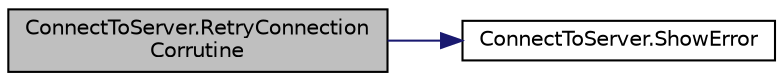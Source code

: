 digraph "ConnectToServer.RetryConnectionCorrutine"
{
 // INTERACTIVE_SVG=YES
 // LATEX_PDF_SIZE
  bgcolor="transparent";
  edge [fontname="Helvetica",fontsize="10",labelfontname="Helvetica",labelfontsize="10"];
  node [fontname="Helvetica",fontsize="10",shape=record];
  rankdir="LR";
  Node1 [label="ConnectToServer.RetryConnection\lCorrutine",height=0.2,width=0.4,color="black", fillcolor="grey75", style="filled", fontcolor="black",tooltip=" "];
  Node1 -> Node2 [color="midnightblue",fontsize="10",style="solid",fontname="Helvetica"];
  Node2 [label="ConnectToServer.ShowError",height=0.2,width=0.4,color="black",URL="$class_connect_to_server.html#a2ca5fc3ab94cacd35c3cc2b641e1b463",tooltip=" "];
}
